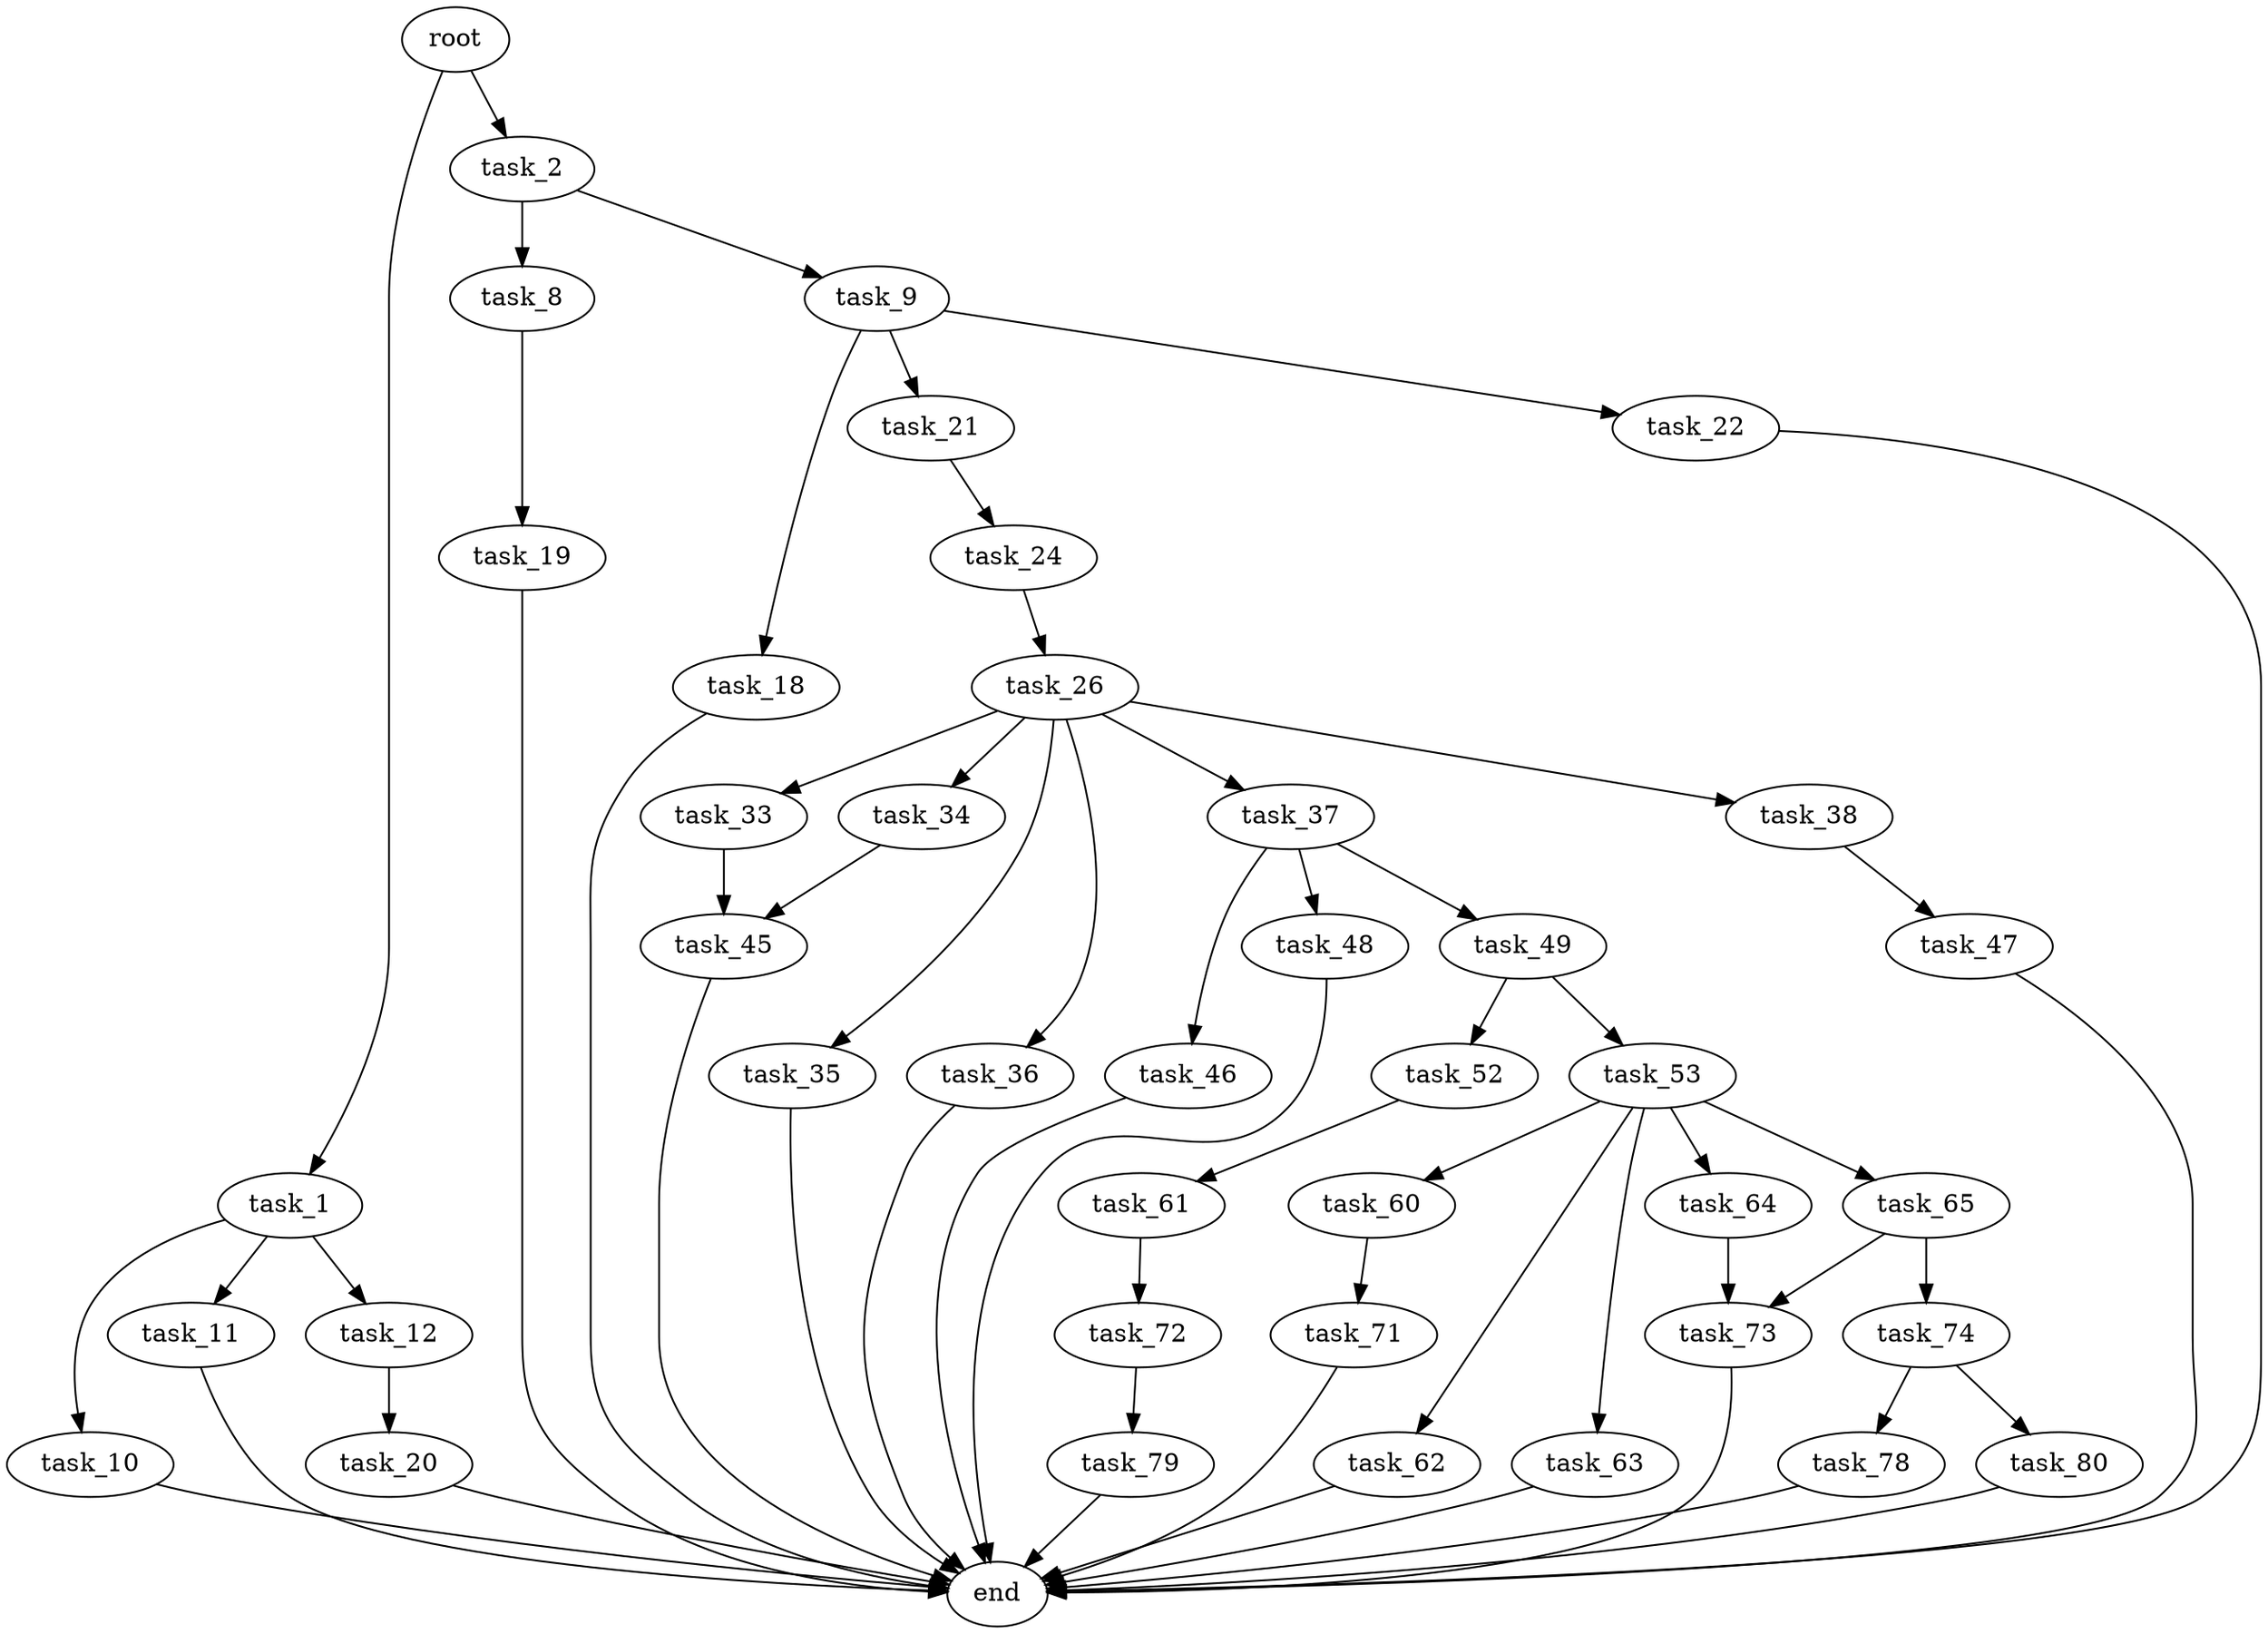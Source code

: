 digraph G {
  root [size="0.000000"];
  task_1 [size="194478189833.000000"];
  task_2 [size="8589934592.000000"];
  task_10 [size="933029153223.000000"];
  task_11 [size="18251535521.000000"];
  task_12 [size="839337691530.000000"];
  task_8 [size="461851289303.000000"];
  task_9 [size="16495378549.000000"];
  task_19 [size="5214977020.000000"];
  task_18 [size="121782085295.000000"];
  task_21 [size="1007616197125.000000"];
  task_22 [size="486248922431.000000"];
  end [size="0.000000"];
  task_20 [size="247876532883.000000"];
  task_24 [size="28991029248.000000"];
  task_26 [size="436521800579.000000"];
  task_33 [size="368293445632.000000"];
  task_34 [size="2434348526.000000"];
  task_35 [size="782757789696.000000"];
  task_36 [size="782757789696.000000"];
  task_37 [size="134217728000.000000"];
  task_38 [size="6329450544.000000"];
  task_45 [size="28227572478.000000"];
  task_46 [size="23440278983.000000"];
  task_48 [size="782757789696.000000"];
  task_49 [size="28991029248.000000"];
  task_47 [size="8048814716.000000"];
  task_52 [size="139799519604.000000"];
  task_53 [size="481160341584.000000"];
  task_61 [size="782757789696.000000"];
  task_60 [size="8129971567.000000"];
  task_62 [size="549755813888.000000"];
  task_63 [size="782757789696.000000"];
  task_64 [size="104739326301.000000"];
  task_65 [size="8589934592.000000"];
  task_71 [size="15029739204.000000"];
  task_72 [size="68377856515.000000"];
  task_73 [size="69763744950.000000"];
  task_74 [size="95739389028.000000"];
  task_79 [size="1214267442451.000000"];
  task_78 [size="412917074.000000"];
  task_80 [size="8589934592.000000"];

  root -> task_1 [size="1.000000"];
  root -> task_2 [size="1.000000"];
  task_1 -> task_10 [size="301989888.000000"];
  task_1 -> task_11 [size="301989888.000000"];
  task_1 -> task_12 [size="301989888.000000"];
  task_2 -> task_8 [size="33554432.000000"];
  task_2 -> task_9 [size="33554432.000000"];
  task_10 -> end [size="1.000000"];
  task_11 -> end [size="1.000000"];
  task_12 -> task_20 [size="679477248.000000"];
  task_8 -> task_19 [size="838860800.000000"];
  task_9 -> task_18 [size="301989888.000000"];
  task_9 -> task_21 [size="301989888.000000"];
  task_9 -> task_22 [size="301989888.000000"];
  task_19 -> end [size="1.000000"];
  task_18 -> end [size="1.000000"];
  task_21 -> task_24 [size="838860800.000000"];
  task_22 -> end [size="1.000000"];
  task_20 -> end [size="1.000000"];
  task_24 -> task_26 [size="75497472.000000"];
  task_26 -> task_33 [size="411041792.000000"];
  task_26 -> task_34 [size="411041792.000000"];
  task_26 -> task_35 [size="411041792.000000"];
  task_26 -> task_36 [size="411041792.000000"];
  task_26 -> task_37 [size="411041792.000000"];
  task_26 -> task_38 [size="411041792.000000"];
  task_33 -> task_45 [size="411041792.000000"];
  task_34 -> task_45 [size="301989888.000000"];
  task_35 -> end [size="1.000000"];
  task_36 -> end [size="1.000000"];
  task_37 -> task_46 [size="209715200.000000"];
  task_37 -> task_48 [size="209715200.000000"];
  task_37 -> task_49 [size="209715200.000000"];
  task_38 -> task_47 [size="134217728.000000"];
  task_45 -> end [size="1.000000"];
  task_46 -> end [size="1.000000"];
  task_48 -> end [size="1.000000"];
  task_49 -> task_52 [size="75497472.000000"];
  task_49 -> task_53 [size="75497472.000000"];
  task_47 -> end [size="1.000000"];
  task_52 -> task_61 [size="134217728.000000"];
  task_53 -> task_60 [size="536870912.000000"];
  task_53 -> task_62 [size="536870912.000000"];
  task_53 -> task_63 [size="536870912.000000"];
  task_53 -> task_64 [size="536870912.000000"];
  task_53 -> task_65 [size="536870912.000000"];
  task_61 -> task_72 [size="679477248.000000"];
  task_60 -> task_71 [size="209715200.000000"];
  task_62 -> end [size="1.000000"];
  task_63 -> end [size="1.000000"];
  task_64 -> task_73 [size="75497472.000000"];
  task_65 -> task_73 [size="33554432.000000"];
  task_65 -> task_74 [size="33554432.000000"];
  task_71 -> end [size="1.000000"];
  task_72 -> task_79 [size="75497472.000000"];
  task_73 -> end [size="1.000000"];
  task_74 -> task_78 [size="134217728.000000"];
  task_74 -> task_80 [size="134217728.000000"];
  task_79 -> end [size="1.000000"];
  task_78 -> end [size="1.000000"];
  task_80 -> end [size="1.000000"];
}
